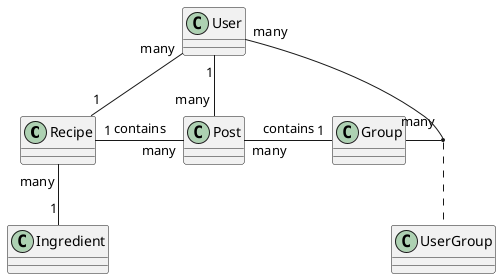 @startuml

class Recipe

class Ingredient

class Post

class User

class UserGroup

class Group

Recipe "many" -- "1" Ingredient
User "many" -- "1" Recipe

Group "many" -right- "many" User
(User, Group) .. UserGroup

Post "many" -left- "1" Recipe : contains
Post "many" -right- "1" Group : contains
Post "many" -up- "1" User


@enduml